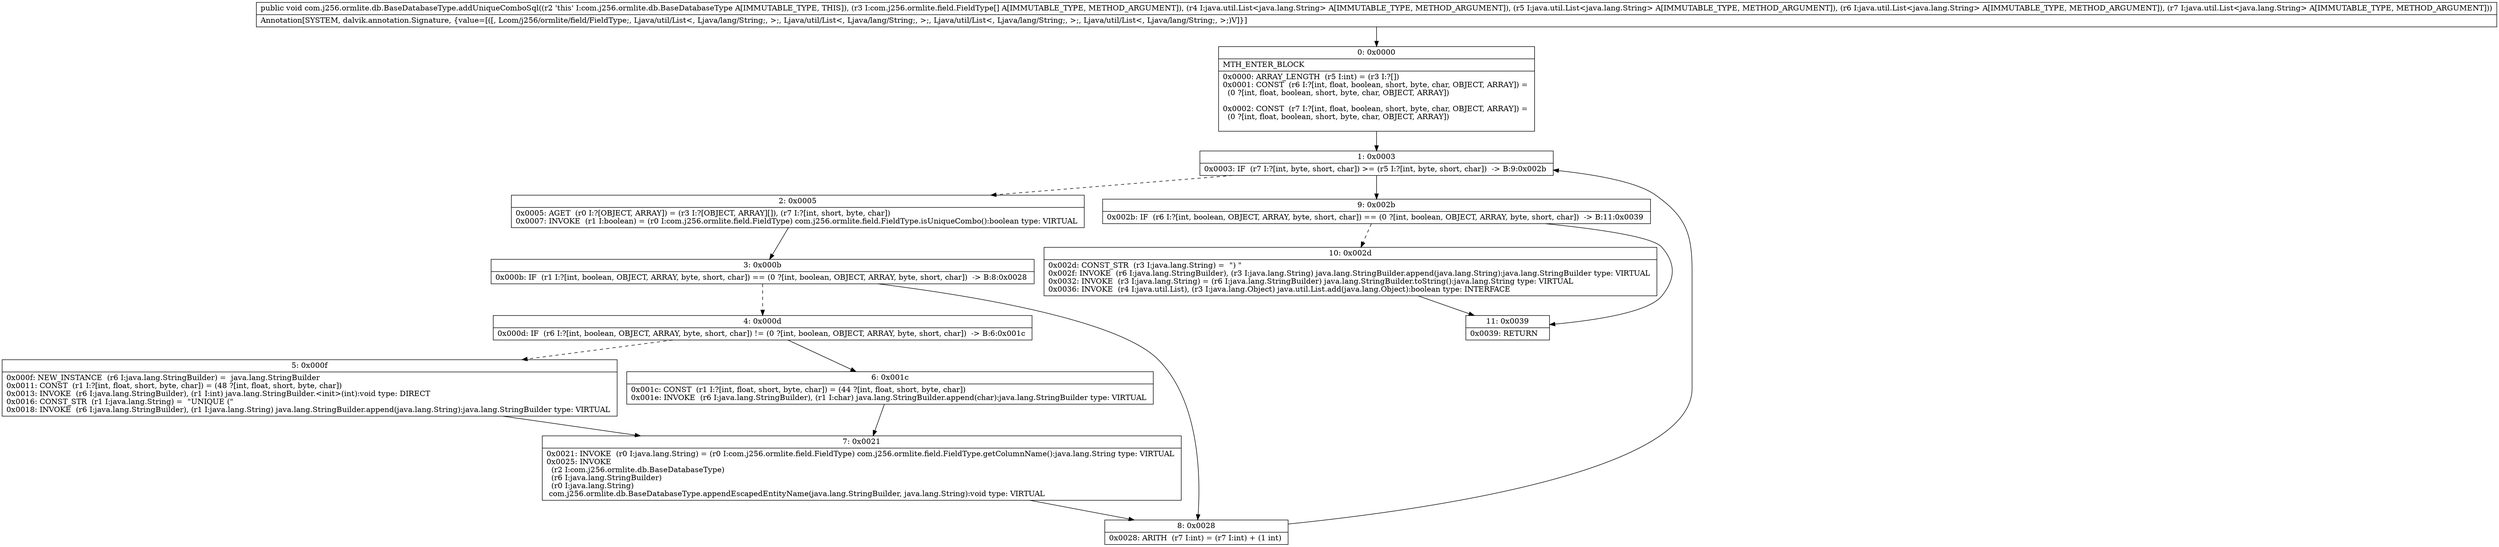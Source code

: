 digraph "CFG forcom.j256.ormlite.db.BaseDatabaseType.addUniqueComboSql([Lcom\/j256\/ormlite\/field\/FieldType;Ljava\/util\/List;Ljava\/util\/List;Ljava\/util\/List;Ljava\/util\/List;)V" {
Node_0 [shape=record,label="{0\:\ 0x0000|MTH_ENTER_BLOCK\l|0x0000: ARRAY_LENGTH  (r5 I:int) = (r3 I:?[]) \l0x0001: CONST  (r6 I:?[int, float, boolean, short, byte, char, OBJECT, ARRAY]) = \l  (0 ?[int, float, boolean, short, byte, char, OBJECT, ARRAY])\l \l0x0002: CONST  (r7 I:?[int, float, boolean, short, byte, char, OBJECT, ARRAY]) = \l  (0 ?[int, float, boolean, short, byte, char, OBJECT, ARRAY])\l \l}"];
Node_1 [shape=record,label="{1\:\ 0x0003|0x0003: IF  (r7 I:?[int, byte, short, char]) \>= (r5 I:?[int, byte, short, char])  \-\> B:9:0x002b \l}"];
Node_2 [shape=record,label="{2\:\ 0x0005|0x0005: AGET  (r0 I:?[OBJECT, ARRAY]) = (r3 I:?[OBJECT, ARRAY][]), (r7 I:?[int, short, byte, char]) \l0x0007: INVOKE  (r1 I:boolean) = (r0 I:com.j256.ormlite.field.FieldType) com.j256.ormlite.field.FieldType.isUniqueCombo():boolean type: VIRTUAL \l}"];
Node_3 [shape=record,label="{3\:\ 0x000b|0x000b: IF  (r1 I:?[int, boolean, OBJECT, ARRAY, byte, short, char]) == (0 ?[int, boolean, OBJECT, ARRAY, byte, short, char])  \-\> B:8:0x0028 \l}"];
Node_4 [shape=record,label="{4\:\ 0x000d|0x000d: IF  (r6 I:?[int, boolean, OBJECT, ARRAY, byte, short, char]) != (0 ?[int, boolean, OBJECT, ARRAY, byte, short, char])  \-\> B:6:0x001c \l}"];
Node_5 [shape=record,label="{5\:\ 0x000f|0x000f: NEW_INSTANCE  (r6 I:java.lang.StringBuilder) =  java.lang.StringBuilder \l0x0011: CONST  (r1 I:?[int, float, short, byte, char]) = (48 ?[int, float, short, byte, char]) \l0x0013: INVOKE  (r6 I:java.lang.StringBuilder), (r1 I:int) java.lang.StringBuilder.\<init\>(int):void type: DIRECT \l0x0016: CONST_STR  (r1 I:java.lang.String) =  \"UNIQUE (\" \l0x0018: INVOKE  (r6 I:java.lang.StringBuilder), (r1 I:java.lang.String) java.lang.StringBuilder.append(java.lang.String):java.lang.StringBuilder type: VIRTUAL \l}"];
Node_6 [shape=record,label="{6\:\ 0x001c|0x001c: CONST  (r1 I:?[int, float, short, byte, char]) = (44 ?[int, float, short, byte, char]) \l0x001e: INVOKE  (r6 I:java.lang.StringBuilder), (r1 I:char) java.lang.StringBuilder.append(char):java.lang.StringBuilder type: VIRTUAL \l}"];
Node_7 [shape=record,label="{7\:\ 0x0021|0x0021: INVOKE  (r0 I:java.lang.String) = (r0 I:com.j256.ormlite.field.FieldType) com.j256.ormlite.field.FieldType.getColumnName():java.lang.String type: VIRTUAL \l0x0025: INVOKE  \l  (r2 I:com.j256.ormlite.db.BaseDatabaseType)\l  (r6 I:java.lang.StringBuilder)\l  (r0 I:java.lang.String)\l com.j256.ormlite.db.BaseDatabaseType.appendEscapedEntityName(java.lang.StringBuilder, java.lang.String):void type: VIRTUAL \l}"];
Node_8 [shape=record,label="{8\:\ 0x0028|0x0028: ARITH  (r7 I:int) = (r7 I:int) + (1 int) \l}"];
Node_9 [shape=record,label="{9\:\ 0x002b|0x002b: IF  (r6 I:?[int, boolean, OBJECT, ARRAY, byte, short, char]) == (0 ?[int, boolean, OBJECT, ARRAY, byte, short, char])  \-\> B:11:0x0039 \l}"];
Node_10 [shape=record,label="{10\:\ 0x002d|0x002d: CONST_STR  (r3 I:java.lang.String) =  \") \" \l0x002f: INVOKE  (r6 I:java.lang.StringBuilder), (r3 I:java.lang.String) java.lang.StringBuilder.append(java.lang.String):java.lang.StringBuilder type: VIRTUAL \l0x0032: INVOKE  (r3 I:java.lang.String) = (r6 I:java.lang.StringBuilder) java.lang.StringBuilder.toString():java.lang.String type: VIRTUAL \l0x0036: INVOKE  (r4 I:java.util.List), (r3 I:java.lang.Object) java.util.List.add(java.lang.Object):boolean type: INTERFACE \l}"];
Node_11 [shape=record,label="{11\:\ 0x0039|0x0039: RETURN   \l}"];
MethodNode[shape=record,label="{public void com.j256.ormlite.db.BaseDatabaseType.addUniqueComboSql((r2 'this' I:com.j256.ormlite.db.BaseDatabaseType A[IMMUTABLE_TYPE, THIS]), (r3 I:com.j256.ormlite.field.FieldType[] A[IMMUTABLE_TYPE, METHOD_ARGUMENT]), (r4 I:java.util.List\<java.lang.String\> A[IMMUTABLE_TYPE, METHOD_ARGUMENT]), (r5 I:java.util.List\<java.lang.String\> A[IMMUTABLE_TYPE, METHOD_ARGUMENT]), (r6 I:java.util.List\<java.lang.String\> A[IMMUTABLE_TYPE, METHOD_ARGUMENT]), (r7 I:java.util.List\<java.lang.String\> A[IMMUTABLE_TYPE, METHOD_ARGUMENT]))  | Annotation[SYSTEM, dalvik.annotation.Signature, \{value=[([, Lcom\/j256\/ormlite\/field\/FieldType;, Ljava\/util\/List\<, Ljava\/lang\/String;, \>;, Ljava\/util\/List\<, Ljava\/lang\/String;, \>;, Ljava\/util\/List\<, Ljava\/lang\/String;, \>;, Ljava\/util\/List\<, Ljava\/lang\/String;, \>;)V]\}]\l}"];
MethodNode -> Node_0;
Node_0 -> Node_1;
Node_1 -> Node_2[style=dashed];
Node_1 -> Node_9;
Node_2 -> Node_3;
Node_3 -> Node_4[style=dashed];
Node_3 -> Node_8;
Node_4 -> Node_5[style=dashed];
Node_4 -> Node_6;
Node_5 -> Node_7;
Node_6 -> Node_7;
Node_7 -> Node_8;
Node_8 -> Node_1;
Node_9 -> Node_10[style=dashed];
Node_9 -> Node_11;
Node_10 -> Node_11;
}

